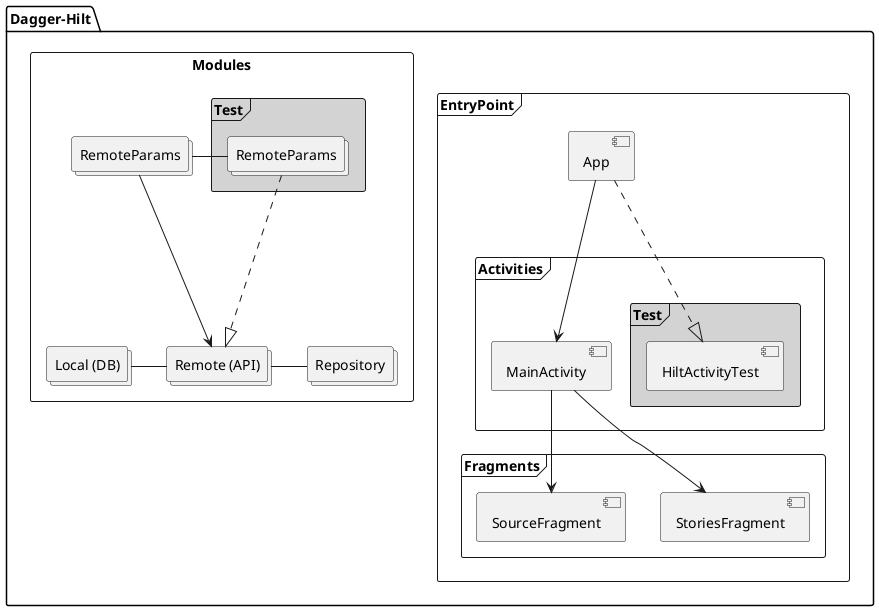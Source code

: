 Dependency Injection - Dagger Hilt

@startuml
package Dagger-Hilt {
    frame EntryPoint as entry {
        component App as app

        frame Activities {
            component MainActivity as main

            frame Test as testEntry #LightGray {
                component HiltActivityTest as hilt
            }
        }

        frame Fragments {
            component StoriesFragment as stories
            component SourceFragment as source
        }

        app -down-> main
        app -down..|> hilt
        main -down-> stories
        main -down-> source
    }

    rectangle Modules as modules {
        collections "Local (DB)" as local
        collections "RemoteParams" as remoteParams
        collections "Remote (API)" as remote
        collections "Repository" as repository

        frame Test as testModule #LightGray {
            collections "RemoteParams" as remoteParamsTest
        }

        local - remote
        remote - repository

        remoteParams -down-> remote
        remoteParamsTest -down..|> remote

        remoteParams - remoteParamsTest
    }
}
@enduml